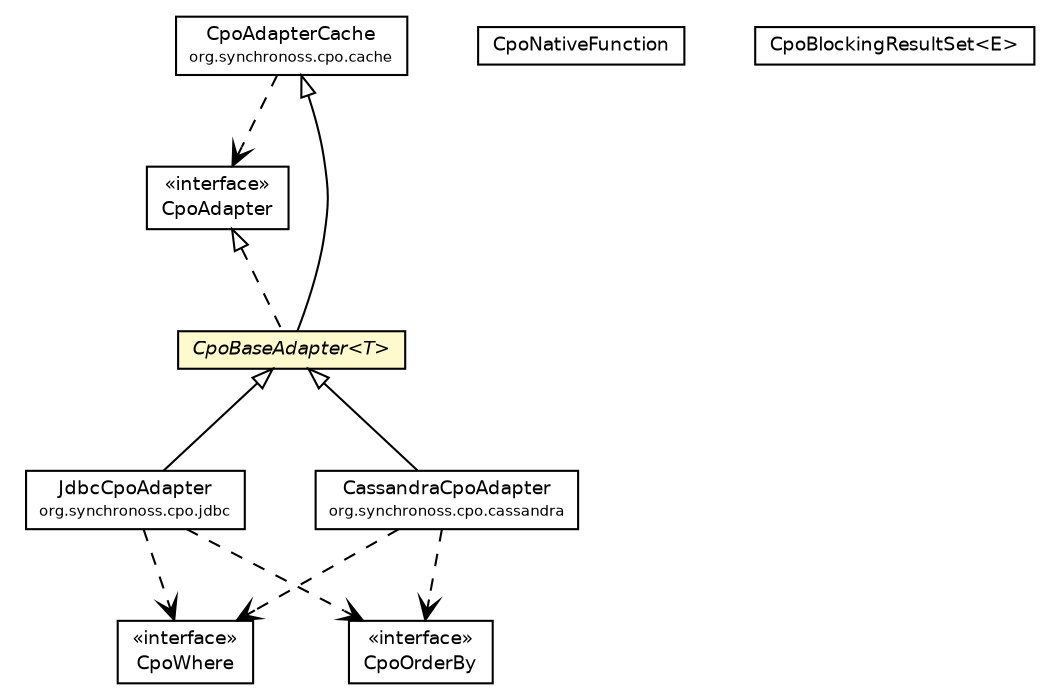 #!/usr/local/bin/dot
#
# Class diagram 
# Generated by UmlGraph version 4.6 (http://www.spinellis.gr/sw/umlgraph)
#

digraph G {
	edge [fontname="Helvetica",fontsize=10,labelfontname="Helvetica",labelfontsize=10];
	node [fontname="Helvetica",fontsize=10,shape=plaintext];
	// org.synchronoss.cpo.CpoWhere
	c11774 [label=<<table border="0" cellborder="1" cellspacing="0" cellpadding="2" port="p" href="./CpoWhere.html">
		<tr><td><table border="0" cellspacing="0" cellpadding="1">
			<tr><td> &laquo;interface&raquo; </td></tr>
			<tr><td> CpoWhere </td></tr>
		</table></td></tr>
		</table>>, fontname="Helvetica", fontcolor="black", fontsize=9.0];
	// org.synchronoss.cpo.CpoOrderBy
	c11779 [label=<<table border="0" cellborder="1" cellspacing="0" cellpadding="2" port="p" href="./CpoOrderBy.html">
		<tr><td><table border="0" cellspacing="0" cellpadding="1">
			<tr><td> &laquo;interface&raquo; </td></tr>
			<tr><td> CpoOrderBy </td></tr>
		</table></td></tr>
		</table>>, fontname="Helvetica", fontcolor="black", fontsize=9.0];
	// org.synchronoss.cpo.CpoNativeFunction
	c11780 [label=<<table border="0" cellborder="1" cellspacing="0" cellpadding="2" port="p" href="./CpoNativeFunction.html">
		<tr><td><table border="0" cellspacing="0" cellpadding="1">
			<tr><td> CpoNativeFunction </td></tr>
		</table></td></tr>
		</table>>, fontname="Helvetica", fontcolor="black", fontsize=9.0];
	// org.synchronoss.cpo.CpoBlockingResultSet<E>
	c11785 [label=<<table border="0" cellborder="1" cellspacing="0" cellpadding="2" port="p" href="./CpoBlockingResultSet.html">
		<tr><td><table border="0" cellspacing="0" cellpadding="1">
			<tr><td> CpoBlockingResultSet&lt;E&gt; </td></tr>
		</table></td></tr>
		</table>>, fontname="Helvetica", fontcolor="black", fontsize=9.0];
	// org.synchronoss.cpo.CpoBaseAdapter<T>
	c11786 [label=<<table border="0" cellborder="1" cellspacing="0" cellpadding="2" port="p" bgcolor="lemonChiffon" href="./CpoBaseAdapter.html">
		<tr><td><table border="0" cellspacing="0" cellpadding="1">
			<tr><td><font face="Helvetica-Oblique"> CpoBaseAdapter&lt;T&gt; </font></td></tr>
		</table></td></tr>
		</table>>, fontname="Helvetica", fontcolor="black", fontsize=9.0];
	// org.synchronoss.cpo.CpoAdapter
	c11789 [label=<<table border="0" cellborder="1" cellspacing="0" cellpadding="2" port="p" href="./CpoAdapter.html">
		<tr><td><table border="0" cellspacing="0" cellpadding="1">
			<tr><td> &laquo;interface&raquo; </td></tr>
			<tr><td> CpoAdapter </td></tr>
		</table></td></tr>
		</table>>, fontname="Helvetica", fontcolor="black", fontsize=9.0];
	// org.synchronoss.cpo.cache.CpoAdapterCache
	c11798 [label=<<table border="0" cellborder="1" cellspacing="0" cellpadding="2" port="p" href="./cache/CpoAdapterCache.html">
		<tr><td><table border="0" cellspacing="0" cellpadding="1">
			<tr><td> CpoAdapterCache </td></tr>
			<tr><td><font point-size="7.0"> org.synchronoss.cpo.cache </font></td></tr>
		</table></td></tr>
		</table>>, fontname="Helvetica", fontcolor="black", fontsize=9.0];
	// org.synchronoss.cpo.jdbc.JdbcCpoAdapter
	c11894 [label=<<table border="0" cellborder="1" cellspacing="0" cellpadding="2" port="p" href="./jdbc/JdbcCpoAdapter.html">
		<tr><td><table border="0" cellspacing="0" cellpadding="1">
			<tr><td> JdbcCpoAdapter </td></tr>
			<tr><td><font point-size="7.0"> org.synchronoss.cpo.jdbc </font></td></tr>
		</table></td></tr>
		</table>>, fontname="Helvetica", fontcolor="black", fontsize=9.0];
	// org.synchronoss.cpo.cassandra.CassandraCpoAdapter
	c11939 [label=<<table border="0" cellborder="1" cellspacing="0" cellpadding="2" port="p" href="./cassandra/CassandraCpoAdapter.html">
		<tr><td><table border="0" cellspacing="0" cellpadding="1">
			<tr><td> CassandraCpoAdapter </td></tr>
			<tr><td><font point-size="7.0"> org.synchronoss.cpo.cassandra </font></td></tr>
		</table></td></tr>
		</table>>, fontname="Helvetica", fontcolor="black", fontsize=9.0];
	//org.synchronoss.cpo.CpoBaseAdapter<T> extends org.synchronoss.cpo.cache.CpoAdapterCache
	c11798:p -> c11786:p [dir=back,arrowtail=empty];
	//org.synchronoss.cpo.CpoBaseAdapter<T> implements org.synchronoss.cpo.CpoAdapter
	c11789:p -> c11786:p [dir=back,arrowtail=empty,style=dashed];
	//org.synchronoss.cpo.jdbc.JdbcCpoAdapter extends org.synchronoss.cpo.CpoBaseAdapter<javax.sql.DataSource>
	c11786:p -> c11894:p [dir=back,arrowtail=empty];
	//org.synchronoss.cpo.cassandra.CassandraCpoAdapter extends org.synchronoss.cpo.CpoBaseAdapter<org.synchronoss.cpo.cassandra.ClusterDataSource>
	c11786:p -> c11939:p [dir=back,arrowtail=empty];
	// org.synchronoss.cpo.cache.CpoAdapterCache DEPEND org.synchronoss.cpo.CpoAdapter
	c11798:p -> c11789:p [taillabel="", label="", headlabel="", fontname="Helvetica", fontcolor="black", fontsize=10.0, color="black", arrowhead=open, style=dashed];
	// org.synchronoss.cpo.jdbc.JdbcCpoAdapter DEPEND org.synchronoss.cpo.CpoWhere
	c11894:p -> c11774:p [taillabel="", label="", headlabel="", fontname="Helvetica", fontcolor="black", fontsize=10.0, color="black", arrowhead=open, style=dashed];
	// org.synchronoss.cpo.jdbc.JdbcCpoAdapter DEPEND org.synchronoss.cpo.CpoOrderBy
	c11894:p -> c11779:p [taillabel="", label="", headlabel="", fontname="Helvetica", fontcolor="black", fontsize=10.0, color="black", arrowhead=open, style=dashed];
	// org.synchronoss.cpo.cassandra.CassandraCpoAdapter DEPEND org.synchronoss.cpo.CpoWhere
	c11939:p -> c11774:p [taillabel="", label="", headlabel="", fontname="Helvetica", fontcolor="black", fontsize=10.0, color="black", arrowhead=open, style=dashed];
	// org.synchronoss.cpo.cassandra.CassandraCpoAdapter DEPEND org.synchronoss.cpo.CpoOrderBy
	c11939:p -> c11779:p [taillabel="", label="", headlabel="", fontname="Helvetica", fontcolor="black", fontsize=10.0, color="black", arrowhead=open, style=dashed];
}

